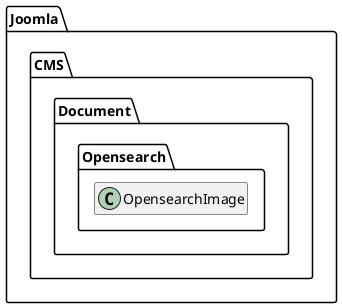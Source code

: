 @startuml
set namespaceSeparator \\
hide members
hide << alias >> circle

class Joomla\\CMS\\Document\\Opensearch\\OpensearchImage
@enduml
